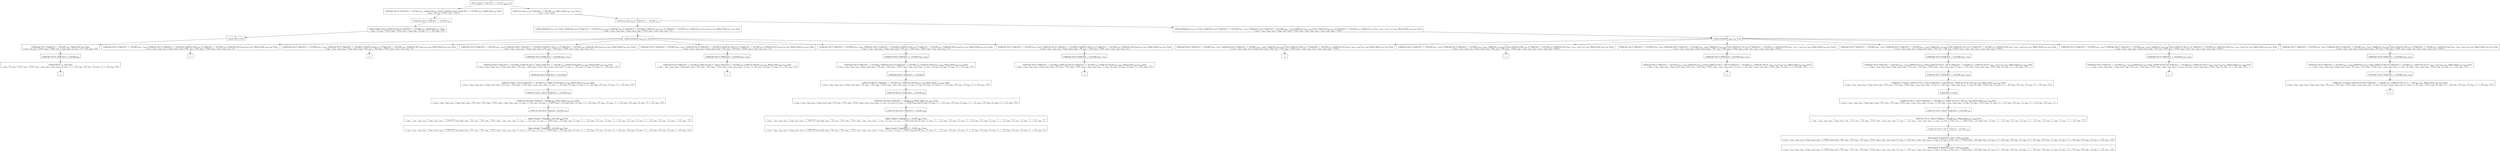 digraph {
    graph [rankdir=TB
          ,bgcolor=transparent];
    node [shape=box
         ,fillcolor=white
         ,style=filled];
    0 [label=<O <BR/> Memo check (C Triple [[] 0 : 1 : [2] [3]]) v<SUB>493</SUB> Trueo>];
    1 [label=<C <BR/> Unfold get One (C Triple [[] 0 : 1 : [2] [3]]) v<SUB>521</SUB>, Unfold isNil v<SUB>521</SUB> Trueo, Unfold get Two (C Triple [[] 0 : 1 : [2] [3]]) v<SUB>522</SUB>, Unfold isNil v<SUB>522</SUB> Trueo <BR/>  [ v<SUB>493</SUB> &rarr; [], v<SUB>519</SUB> &rarr; Trueo, v<SUB>520</SUB> &rarr; Trueo ] >];
    2 [label=<C <BR/> Unfold one_step v<SUB>523</SUB> (C Triple [[] 0 : 1 : [2] [3]]) v<SUB>525</SUB>, Memo check v<SUB>525</SUB> v<SUB>524</SUB> Trueo <BR/>  [ v<SUB>493</SUB> &rarr; v<SUB>523</SUB> : v<SUB>524</SUB> ] >];
    3 [label=<O <BR/> Unfold get One (C Triple [[] 0 : 1 : [2] [3]]) v<SUB>521</SUB>>];
    4 [label=<C <BR/> Unfold isNil [] Trueo, Unfold get Two (C Triple [[] 0 : 1 : [2] [3]]) v<SUB>522</SUB>, Unfold isNil v<SUB>522</SUB> Trueo <BR/>  [ v<SUB>493</SUB> &rarr; [], v<SUB>519</SUB> &rarr; Trueo, v<SUB>520</SUB> &rarr; Trueo, v<SUB>521</SUB> &rarr; v<SUB>526</SUB>, v<SUB>526</SUB> &rarr; [], v<SUB>527</SUB> &rarr; 0 : 1 : [2], v<SUB>528</SUB> &rarr; [3] ] >];
    5 [label=<O <BR/> Unfold isNil [] Trueo>];
    6 [label=<C <BR/> Unfold get Two (C Triple [[] 0 : 1 : [2] [3]]) v<SUB>522</SUB>, Unfold isNil v<SUB>522</SUB> Trueo <BR/>  [ v<SUB>493</SUB> &rarr; [], v<SUB>519</SUB> &rarr; Trueo, v<SUB>520</SUB> &rarr; Trueo, v<SUB>521</SUB> &rarr; v<SUB>526</SUB>, v<SUB>526</SUB> &rarr; [], v<SUB>527</SUB> &rarr; 0 : 1 : [2], v<SUB>528</SUB> &rarr; [3] ] >];
    7 [label=<O <BR/> Unfold get Two (C Triple [[] 0 : 1 : [2] [3]]) v<SUB>522</SUB>>];
    8 [label=<C <BR/> Unfold isNil (0 : 1 : [2]) Trueo <BR/>  [ v<SUB>493</SUB> &rarr; [], v<SUB>519</SUB> &rarr; Trueo, v<SUB>520</SUB> &rarr; Trueo, v<SUB>521</SUB> &rarr; v<SUB>526</SUB>, v<SUB>522</SUB> &rarr; v<SUB>532</SUB>, v<SUB>526</SUB> &rarr; [], v<SUB>527</SUB> &rarr; 0 : 1 : [2], v<SUB>528</SUB> &rarr; [3], v<SUB>531</SUB> &rarr; [], v<SUB>532</SUB> &rarr; 0 : 1 : [2], v<SUB>533</SUB> &rarr; [3] ] >];
    9 [label=<_|_>];
    10 [label=<O <BR/> Unfold one_step v<SUB>523</SUB> (C Triple [[] 0 : 1 : [2] [3]]) v<SUB>525</SUB>>];
    11 [label=<C <BR/> Unfold notEqStick v<SUB>526</SUB> v<SUB>527</SUB> Trueo, Unfold get v<SUB>526</SUB> (C Triple [[] 0 : 1 : [2] [3]]) (v<SUB>530</SUB> : v<SUB>531</SUB>), Unfold get v<SUB>527</SUB> (C Triple [[] 0 : 1 : [2] [3]]) [], Unfold set v<SUB>526</SUB> v<SUB>531</SUB> (C Triple [[] 0 : 1 : [2] [3]]) v<SUB>533</SUB>, Unfold set v<SUB>527</SUB> [v<SUB>530</SUB>] v<SUB>533</SUB> v<SUB>525</SUB>, Memo check v<SUB>525</SUB> v<SUB>524</SUB> Trueo <BR/>  [ v<SUB>493</SUB> &rarr; v<SUB>523</SUB> : v<SUB>524</SUB>, v<SUB>523</SUB> &rarr; (v<SUB>526</SUB>, v<SUB>527</SUB>), v<SUB>528</SUB> &rarr; Trueo, v<SUB>529</SUB> &rarr; v<SUB>530</SUB> : v<SUB>531</SUB>, v<SUB>532</SUB> &rarr; [] ] >];
    12 [label=<C <BR/> Unfold notEqStick v<SUB>526</SUB> v<SUB>527</SUB> Trueo, Unfold get v<SUB>526</SUB> (C Triple [[] 0 : 1 : [2] [3]]) (v<SUB>530</SUB> : v<SUB>531</SUB>), Unfold get v<SUB>527</SUB> (C Triple [[] 0 : 1 : [2] [3]]) (v<SUB>534</SUB> : v<SUB>535</SUB>), Unfold less v<SUB>530</SUB> v<SUB>534</SUB> Trueo, Unfold set v<SUB>526</SUB> v<SUB>531</SUB> (C Triple [[] 0 : 1 : [2] [3]]) v<SUB>537</SUB>, Unfold set v<SUB>527</SUB> (v<SUB>530</SUB> : v<SUB>534</SUB> : v<SUB>535</SUB>) v<SUB>537</SUB> v<SUB>525</SUB>, Memo check v<SUB>525</SUB> v<SUB>524</SUB> Trueo <BR/>  [ v<SUB>493</SUB> &rarr; v<SUB>523</SUB> : v<SUB>524</SUB>, v<SUB>523</SUB> &rarr; (v<SUB>526</SUB>, v<SUB>527</SUB>), v<SUB>528</SUB> &rarr; Trueo, v<SUB>529</SUB> &rarr; v<SUB>530</SUB> : v<SUB>531</SUB>, v<SUB>532</SUB> &rarr; v<SUB>534</SUB> : v<SUB>535</SUB>, v<SUB>536</SUB> &rarr; Trueo ] >];
    13 [label=<O <BR/> Unfold notEqStick v<SUB>526</SUB> v<SUB>527</SUB> Trueo>];
    14 [label=<C <BR/> Unfold get One (C Triple [[] 0 : 1 : [2] [3]]) (v<SUB>530</SUB> : v<SUB>531</SUB>), Unfold get Two (C Triple [[] 0 : 1 : [2] [3]]) [], Unfold set One v<SUB>531</SUB> (C Triple [[] 0 : 1 : [2] [3]]) v<SUB>533</SUB>, Unfold set Two [v<SUB>530</SUB>] v<SUB>533</SUB> v<SUB>525</SUB>, Memo check v<SUB>525</SUB> v<SUB>524</SUB> Trueo <BR/>  [ v<SUB>493</SUB> &rarr; v<SUB>523</SUB> : v<SUB>524</SUB>, v<SUB>523</SUB> &rarr; (v<SUB>526</SUB>, v<SUB>527</SUB>), v<SUB>526</SUB> &rarr; One, v<SUB>527</SUB> &rarr; Two, v<SUB>528</SUB> &rarr; Trueo, v<SUB>529</SUB> &rarr; v<SUB>530</SUB> : v<SUB>531</SUB>, v<SUB>532</SUB> &rarr; [] ] >];
    15 [label=<C <BR/> Unfold get One (C Triple [[] 0 : 1 : [2] [3]]) (v<SUB>530</SUB> : v<SUB>531</SUB>), Unfold get Thr (C Triple [[] 0 : 1 : [2] [3]]) [], Unfold set One v<SUB>531</SUB> (C Triple [[] 0 : 1 : [2] [3]]) v<SUB>533</SUB>, Unfold set Thr [v<SUB>530</SUB>] v<SUB>533</SUB> v<SUB>525</SUB>, Memo check v<SUB>525</SUB> v<SUB>524</SUB> Trueo <BR/>  [ v<SUB>493</SUB> &rarr; v<SUB>523</SUB> : v<SUB>524</SUB>, v<SUB>523</SUB> &rarr; (v<SUB>526</SUB>, v<SUB>527</SUB>), v<SUB>526</SUB> &rarr; One, v<SUB>527</SUB> &rarr; Thr, v<SUB>528</SUB> &rarr; Trueo, v<SUB>529</SUB> &rarr; v<SUB>530</SUB> : v<SUB>531</SUB>, v<SUB>532</SUB> &rarr; [] ] >];
    16 [label=<C <BR/> Unfold get Two (C Triple [[] 0 : 1 : [2] [3]]) (v<SUB>530</SUB> : v<SUB>531</SUB>), Unfold get One (C Triple [[] 0 : 1 : [2] [3]]) [], Unfold set Two v<SUB>531</SUB> (C Triple [[] 0 : 1 : [2] [3]]) v<SUB>533</SUB>, Unfold set One [v<SUB>530</SUB>] v<SUB>533</SUB> v<SUB>525</SUB>, Memo check v<SUB>525</SUB> v<SUB>524</SUB> Trueo <BR/>  [ v<SUB>493</SUB> &rarr; v<SUB>523</SUB> : v<SUB>524</SUB>, v<SUB>523</SUB> &rarr; (v<SUB>526</SUB>, v<SUB>527</SUB>), v<SUB>526</SUB> &rarr; Two, v<SUB>527</SUB> &rarr; One, v<SUB>528</SUB> &rarr; Trueo, v<SUB>529</SUB> &rarr; v<SUB>530</SUB> : v<SUB>531</SUB>, v<SUB>532</SUB> &rarr; [] ] >];
    17 [label=<C <BR/> Unfold get Two (C Triple [[] 0 : 1 : [2] [3]]) (v<SUB>530</SUB> : v<SUB>531</SUB>), Unfold get Thr (C Triple [[] 0 : 1 : [2] [3]]) [], Unfold set Two v<SUB>531</SUB> (C Triple [[] 0 : 1 : [2] [3]]) v<SUB>533</SUB>, Unfold set Thr [v<SUB>530</SUB>] v<SUB>533</SUB> v<SUB>525</SUB>, Memo check v<SUB>525</SUB> v<SUB>524</SUB> Trueo <BR/>  [ v<SUB>493</SUB> &rarr; v<SUB>523</SUB> : v<SUB>524</SUB>, v<SUB>523</SUB> &rarr; (v<SUB>526</SUB>, v<SUB>527</SUB>), v<SUB>526</SUB> &rarr; Two, v<SUB>527</SUB> &rarr; Thr, v<SUB>528</SUB> &rarr; Trueo, v<SUB>529</SUB> &rarr; v<SUB>530</SUB> : v<SUB>531</SUB>, v<SUB>532</SUB> &rarr; [] ] >];
    18 [label=<C <BR/> Unfold get Thr (C Triple [[] 0 : 1 : [2] [3]]) (v<SUB>530</SUB> : v<SUB>531</SUB>), Unfold get One (C Triple [[] 0 : 1 : [2] [3]]) [], Unfold set Thr v<SUB>531</SUB> (C Triple [[] 0 : 1 : [2] [3]]) v<SUB>533</SUB>, Unfold set One [v<SUB>530</SUB>] v<SUB>533</SUB> v<SUB>525</SUB>, Memo check v<SUB>525</SUB> v<SUB>524</SUB> Trueo <BR/>  [ v<SUB>493</SUB> &rarr; v<SUB>523</SUB> : v<SUB>524</SUB>, v<SUB>523</SUB> &rarr; (v<SUB>526</SUB>, v<SUB>527</SUB>), v<SUB>526</SUB> &rarr; Thr, v<SUB>527</SUB> &rarr; One, v<SUB>528</SUB> &rarr; Trueo, v<SUB>529</SUB> &rarr; v<SUB>530</SUB> : v<SUB>531</SUB>, v<SUB>532</SUB> &rarr; [] ] >];
    19 [label=<C <BR/> Unfold get Thr (C Triple [[] 0 : 1 : [2] [3]]) (v<SUB>530</SUB> : v<SUB>531</SUB>), Unfold get Two (C Triple [[] 0 : 1 : [2] [3]]) [], Unfold set Thr v<SUB>531</SUB> (C Triple [[] 0 : 1 : [2] [3]]) v<SUB>533</SUB>, Unfold set Two [v<SUB>530</SUB>] v<SUB>533</SUB> v<SUB>525</SUB>, Memo check v<SUB>525</SUB> v<SUB>524</SUB> Trueo <BR/>  [ v<SUB>493</SUB> &rarr; v<SUB>523</SUB> : v<SUB>524</SUB>, v<SUB>523</SUB> &rarr; (v<SUB>526</SUB>, v<SUB>527</SUB>), v<SUB>526</SUB> &rarr; Thr, v<SUB>527</SUB> &rarr; Two, v<SUB>528</SUB> &rarr; Trueo, v<SUB>529</SUB> &rarr; v<SUB>530</SUB> : v<SUB>531</SUB>, v<SUB>532</SUB> &rarr; [] ] >];
    20 [label=<_|_>];
    21 [label=<_|_>];
    22 [label=<O <BR/> Unfold get Two (C Triple [[] 0 : 1 : [2] [3]]) (v<SUB>530</SUB> : v<SUB>531</SUB>)>];
    23 [label=<C <BR/> Unfold get One (C Triple [[] 0 : 1 : [2] [3]]) [], Unfold set Two (1 : [2]) (C Triple [[] 0 : 1 : [2] [3]]) v<SUB>533</SUB>, Unfold set One [0] v<SUB>533</SUB> v<SUB>525</SUB>, Memo check v<SUB>525</SUB> v<SUB>524</SUB> Trueo <BR/>  [ v<SUB>493</SUB> &rarr; v<SUB>523</SUB> : v<SUB>524</SUB>, v<SUB>523</SUB> &rarr; (v<SUB>526</SUB>, v<SUB>527</SUB>), v<SUB>526</SUB> &rarr; Two, v<SUB>527</SUB> &rarr; One, v<SUB>528</SUB> &rarr; Trueo, v<SUB>529</SUB> &rarr; v<SUB>530</SUB> : v<SUB>531</SUB>, v<SUB>530</SUB> &rarr; 0, v<SUB>531</SUB> &rarr; 1 : [2], v<SUB>532</SUB> &rarr; [], v<SUB>538</SUB> &rarr; [], v<SUB>539</SUB> &rarr; 0 : 1 : [2], v<SUB>540</SUB> &rarr; [3] ] >];
    24 [label=<O <BR/> Unfold get One (C Triple [[] 0 : 1 : [2] [3]]) []>];
    25 [label=<C <BR/> Unfold set Two (1 : [2]) (C Triple [[] 0 : 1 : [2] [3]]) v<SUB>533</SUB>, Unfold set One [0] v<SUB>533</SUB> v<SUB>525</SUB>, Memo check v<SUB>525</SUB> v<SUB>524</SUB> Trueo <BR/>  [ v<SUB>493</SUB> &rarr; v<SUB>523</SUB> : v<SUB>524</SUB>, v<SUB>523</SUB> &rarr; (v<SUB>526</SUB>, v<SUB>527</SUB>), v<SUB>526</SUB> &rarr; Two, v<SUB>527</SUB> &rarr; One, v<SUB>528</SUB> &rarr; Trueo, v<SUB>529</SUB> &rarr; v<SUB>530</SUB> : v<SUB>531</SUB>, v<SUB>530</SUB> &rarr; 0, v<SUB>531</SUB> &rarr; 1 : [2], v<SUB>532</SUB> &rarr; [], v<SUB>538</SUB> &rarr; [], v<SUB>539</SUB> &rarr; 0 : 1 : [2], v<SUB>540</SUB> &rarr; [3], v<SUB>541</SUB> &rarr; [], v<SUB>542</SUB> &rarr; 0 : 1 : [2], v<SUB>543</SUB> &rarr; [3] ] >];
    26 [label=<O <BR/> Unfold set Two (1 : [2]) (C Triple [[] 0 : 1 : [2] [3]]) v<SUB>533</SUB>>];
    27 [label=<C <BR/> Unfold set One [0] (C Triple [[] 1 : [2] [3]]) v<SUB>525</SUB>, Memo check v<SUB>525</SUB> v<SUB>524</SUB> Trueo <BR/>  [ v<SUB>493</SUB> &rarr; v<SUB>523</SUB> : v<SUB>524</SUB>, v<SUB>523</SUB> &rarr; (v<SUB>526</SUB>, v<SUB>527</SUB>), v<SUB>526</SUB> &rarr; Two, v<SUB>527</SUB> &rarr; One, v<SUB>528</SUB> &rarr; Trueo, v<SUB>529</SUB> &rarr; v<SUB>530</SUB> : v<SUB>531</SUB>, v<SUB>530</SUB> &rarr; 0, v<SUB>531</SUB> &rarr; 1 : [2], v<SUB>532</SUB> &rarr; [], v<SUB>533</SUB> &rarr; C Triple [v<SUB>544</SUB> 1 : [2] v<SUB>546</SUB>], v<SUB>538</SUB> &rarr; [], v<SUB>539</SUB> &rarr; 0 : 1 : [2], v<SUB>540</SUB> &rarr; [3], v<SUB>541</SUB> &rarr; [], v<SUB>542</SUB> &rarr; 0 : 1 : [2], v<SUB>543</SUB> &rarr; [3], v<SUB>544</SUB> &rarr; [], v<SUB>545</SUB> &rarr; 0 : 1 : [2], v<SUB>546</SUB> &rarr; [3] ] >];
    28 [label=<O <BR/> Unfold set One [0] (C Triple [[] 1 : [2] [3]]) v<SUB>525</SUB>>];
    29 [label=<C <BR/> Memo check (C Triple [[0] 1 : [2] [3]]) v<SUB>524</SUB> Trueo <BR/>  [ v<SUB>493</SUB> &rarr; v<SUB>523</SUB> : v<SUB>524</SUB>, v<SUB>523</SUB> &rarr; (v<SUB>526</SUB>, v<SUB>527</SUB>), v<SUB>525</SUB> &rarr; C Triple [[0] v<SUB>548</SUB> v<SUB>549</SUB>], v<SUB>526</SUB> &rarr; Two, v<SUB>527</SUB> &rarr; One, v<SUB>528</SUB> &rarr; Trueo, v<SUB>529</SUB> &rarr; v<SUB>530</SUB> : v<SUB>531</SUB>, v<SUB>530</SUB> &rarr; 0, v<SUB>531</SUB> &rarr; 1 : [2], v<SUB>532</SUB> &rarr; [], v<SUB>533</SUB> &rarr; C Triple [v<SUB>544</SUB> 1 : [2] v<SUB>546</SUB>], v<SUB>538</SUB> &rarr; [], v<SUB>539</SUB> &rarr; 0 : 1 : [2], v<SUB>540</SUB> &rarr; [3], v<SUB>541</SUB> &rarr; [], v<SUB>542</SUB> &rarr; 0 : 1 : [2], v<SUB>543</SUB> &rarr; [3], v<SUB>544</SUB> &rarr; [], v<SUB>545</SUB> &rarr; 0 : 1 : [2], v<SUB>546</SUB> &rarr; [3], v<SUB>547</SUB> &rarr; [], v<SUB>548</SUB> &rarr; 1 : [2], v<SUB>549</SUB> &rarr; [3] ] >];
    30 [label=<Leaf <BR/> Memo check (C Triple [[0] 1 : [2] [3]]) v<SUB>524</SUB> Trueo <BR/>  [ v<SUB>493</SUB> &rarr; v<SUB>523</SUB> : v<SUB>524</SUB>, v<SUB>523</SUB> &rarr; (v<SUB>526</SUB>, v<SUB>527</SUB>), v<SUB>525</SUB> &rarr; C Triple [[0] v<SUB>548</SUB> v<SUB>549</SUB>], v<SUB>526</SUB> &rarr; Two, v<SUB>527</SUB> &rarr; One, v<SUB>528</SUB> &rarr; Trueo, v<SUB>529</SUB> &rarr; v<SUB>530</SUB> : v<SUB>531</SUB>, v<SUB>530</SUB> &rarr; 0, v<SUB>531</SUB> &rarr; 1 : [2], v<SUB>532</SUB> &rarr; [], v<SUB>533</SUB> &rarr; C Triple [v<SUB>544</SUB> 1 : [2] v<SUB>546</SUB>], v<SUB>538</SUB> &rarr; [], v<SUB>539</SUB> &rarr; 0 : 1 : [2], v<SUB>540</SUB> &rarr; [3], v<SUB>541</SUB> &rarr; [], v<SUB>542</SUB> &rarr; 0 : 1 : [2], v<SUB>543</SUB> &rarr; [3], v<SUB>544</SUB> &rarr; [], v<SUB>545</SUB> &rarr; 0 : 1 : [2], v<SUB>546</SUB> &rarr; [3], v<SUB>547</SUB> &rarr; [], v<SUB>548</SUB> &rarr; 1 : [2], v<SUB>549</SUB> &rarr; [3] ] >];
    31 [label=<O <BR/> Unfold get Two (C Triple [[] 0 : 1 : [2] [3]]) (v<SUB>530</SUB> : v<SUB>531</SUB>)>];
    32 [label=<C <BR/> Unfold get Thr (C Triple [[] 0 : 1 : [2] [3]]) [], Unfold set Two (1 : [2]) (C Triple [[] 0 : 1 : [2] [3]]) v<SUB>533</SUB>, Unfold set Thr [0] v<SUB>533</SUB> v<SUB>525</SUB>, Memo check v<SUB>525</SUB> v<SUB>524</SUB> Trueo <BR/>  [ v<SUB>493</SUB> &rarr; v<SUB>523</SUB> : v<SUB>524</SUB>, v<SUB>523</SUB> &rarr; (v<SUB>526</SUB>, v<SUB>527</SUB>), v<SUB>526</SUB> &rarr; Two, v<SUB>527</SUB> &rarr; Thr, v<SUB>528</SUB> &rarr; Trueo, v<SUB>529</SUB> &rarr; v<SUB>530</SUB> : v<SUB>531</SUB>, v<SUB>530</SUB> &rarr; 0, v<SUB>531</SUB> &rarr; 1 : [2], v<SUB>532</SUB> &rarr; [], v<SUB>538</SUB> &rarr; [], v<SUB>539</SUB> &rarr; 0 : 1 : [2], v<SUB>540</SUB> &rarr; [3] ] >];
    33 [label=<_|_>];
    34 [label=<O <BR/> Unfold get Thr (C Triple [[] 0 : 1 : [2] [3]]) (v<SUB>530</SUB> : v<SUB>531</SUB>)>];
    35 [label=<C <BR/> Unfold get One (C Triple [[] 0 : 1 : [2] [3]]) [], Unfold set Thr [] (C Triple [[] 0 : 1 : [2] [3]]) v<SUB>533</SUB>, Unfold set One [3] v<SUB>533</SUB> v<SUB>525</SUB>, Memo check v<SUB>525</SUB> v<SUB>524</SUB> Trueo <BR/>  [ v<SUB>493</SUB> &rarr; v<SUB>523</SUB> : v<SUB>524</SUB>, v<SUB>523</SUB> &rarr; (v<SUB>526</SUB>, v<SUB>527</SUB>), v<SUB>526</SUB> &rarr; Thr, v<SUB>527</SUB> &rarr; One, v<SUB>528</SUB> &rarr; Trueo, v<SUB>529</SUB> &rarr; v<SUB>530</SUB> : v<SUB>531</SUB>, v<SUB>530</SUB> &rarr; 3, v<SUB>531</SUB> &rarr; [], v<SUB>532</SUB> &rarr; [], v<SUB>538</SUB> &rarr; [], v<SUB>539</SUB> &rarr; 0 : 1 : [2], v<SUB>540</SUB> &rarr; [3] ] >];
    36 [label=<O <BR/> Unfold get One (C Triple [[] 0 : 1 : [2] [3]]) []>];
    37 [label=<C <BR/> Unfold set Thr [] (C Triple [[] 0 : 1 : [2] [3]]) v<SUB>533</SUB>, Unfold set One [3] v<SUB>533</SUB> v<SUB>525</SUB>, Memo check v<SUB>525</SUB> v<SUB>524</SUB> Trueo <BR/>  [ v<SUB>493</SUB> &rarr; v<SUB>523</SUB> : v<SUB>524</SUB>, v<SUB>523</SUB> &rarr; (v<SUB>526</SUB>, v<SUB>527</SUB>), v<SUB>526</SUB> &rarr; Thr, v<SUB>527</SUB> &rarr; One, v<SUB>528</SUB> &rarr; Trueo, v<SUB>529</SUB> &rarr; v<SUB>530</SUB> : v<SUB>531</SUB>, v<SUB>530</SUB> &rarr; 3, v<SUB>531</SUB> &rarr; [], v<SUB>532</SUB> &rarr; [], v<SUB>538</SUB> &rarr; [], v<SUB>539</SUB> &rarr; 0 : 1 : [2], v<SUB>540</SUB> &rarr; [3], v<SUB>541</SUB> &rarr; [], v<SUB>542</SUB> &rarr; 0 : 1 : [2], v<SUB>543</SUB> &rarr; [3] ] >];
    38 [label=<O <BR/> Unfold set Thr [] (C Triple [[] 0 : 1 : [2] [3]]) v<SUB>533</SUB>>];
    39 [label=<C <BR/> Unfold set One [3] (C Triple [[] 0 : 1 : [2] []]) v<SUB>525</SUB>, Memo check v<SUB>525</SUB> v<SUB>524</SUB> Trueo <BR/>  [ v<SUB>493</SUB> &rarr; v<SUB>523</SUB> : v<SUB>524</SUB>, v<SUB>523</SUB> &rarr; (v<SUB>526</SUB>, v<SUB>527</SUB>), v<SUB>526</SUB> &rarr; Thr, v<SUB>527</SUB> &rarr; One, v<SUB>528</SUB> &rarr; Trueo, v<SUB>529</SUB> &rarr; v<SUB>530</SUB> : v<SUB>531</SUB>, v<SUB>530</SUB> &rarr; 3, v<SUB>531</SUB> &rarr; [], v<SUB>532</SUB> &rarr; [], v<SUB>533</SUB> &rarr; C Triple [v<SUB>544</SUB> v<SUB>545</SUB> []], v<SUB>538</SUB> &rarr; [], v<SUB>539</SUB> &rarr; 0 : 1 : [2], v<SUB>540</SUB> &rarr; [3], v<SUB>541</SUB> &rarr; [], v<SUB>542</SUB> &rarr; 0 : 1 : [2], v<SUB>543</SUB> &rarr; [3], v<SUB>544</SUB> &rarr; [], v<SUB>545</SUB> &rarr; 0 : 1 : [2], v<SUB>546</SUB> &rarr; [3] ] >];
    40 [label=<O <BR/> Unfold set One [3] (C Triple [[] 0 : 1 : [2] []]) v<SUB>525</SUB>>];
    41 [label=<C <BR/> Memo check (C Triple [[3] 0 : 1 : [2] []]) v<SUB>524</SUB> Trueo <BR/>  [ v<SUB>493</SUB> &rarr; v<SUB>523</SUB> : v<SUB>524</SUB>, v<SUB>523</SUB> &rarr; (v<SUB>526</SUB>, v<SUB>527</SUB>), v<SUB>525</SUB> &rarr; C Triple [[3] v<SUB>548</SUB> v<SUB>549</SUB>], v<SUB>526</SUB> &rarr; Thr, v<SUB>527</SUB> &rarr; One, v<SUB>528</SUB> &rarr; Trueo, v<SUB>529</SUB> &rarr; v<SUB>530</SUB> : v<SUB>531</SUB>, v<SUB>530</SUB> &rarr; 3, v<SUB>531</SUB> &rarr; [], v<SUB>532</SUB> &rarr; [], v<SUB>533</SUB> &rarr; C Triple [v<SUB>544</SUB> v<SUB>545</SUB> []], v<SUB>538</SUB> &rarr; [], v<SUB>539</SUB> &rarr; 0 : 1 : [2], v<SUB>540</SUB> &rarr; [3], v<SUB>541</SUB> &rarr; [], v<SUB>542</SUB> &rarr; 0 : 1 : [2], v<SUB>543</SUB> &rarr; [3], v<SUB>544</SUB> &rarr; [], v<SUB>545</SUB> &rarr; 0 : 1 : [2], v<SUB>546</SUB> &rarr; [3], v<SUB>547</SUB> &rarr; [], v<SUB>548</SUB> &rarr; 0 : 1 : [2], v<SUB>549</SUB> &rarr; [] ] >];
    42 [label=<Leaf <BR/> Memo check (C Triple [[3] 0 : 1 : [2] []]) v<SUB>524</SUB> Trueo <BR/>  [ v<SUB>493</SUB> &rarr; v<SUB>523</SUB> : v<SUB>524</SUB>, v<SUB>523</SUB> &rarr; (v<SUB>526</SUB>, v<SUB>527</SUB>), v<SUB>525</SUB> &rarr; C Triple [[3] v<SUB>548</SUB> v<SUB>549</SUB>], v<SUB>526</SUB> &rarr; Thr, v<SUB>527</SUB> &rarr; One, v<SUB>528</SUB> &rarr; Trueo, v<SUB>529</SUB> &rarr; v<SUB>530</SUB> : v<SUB>531</SUB>, v<SUB>530</SUB> &rarr; 3, v<SUB>531</SUB> &rarr; [], v<SUB>532</SUB> &rarr; [], v<SUB>533</SUB> &rarr; C Triple [v<SUB>544</SUB> v<SUB>545</SUB> []], v<SUB>538</SUB> &rarr; [], v<SUB>539</SUB> &rarr; 0 : 1 : [2], v<SUB>540</SUB> &rarr; [3], v<SUB>541</SUB> &rarr; [], v<SUB>542</SUB> &rarr; 0 : 1 : [2], v<SUB>543</SUB> &rarr; [3], v<SUB>544</SUB> &rarr; [], v<SUB>545</SUB> &rarr; 0 : 1 : [2], v<SUB>546</SUB> &rarr; [3], v<SUB>547</SUB> &rarr; [], v<SUB>548</SUB> &rarr; 0 : 1 : [2], v<SUB>549</SUB> &rarr; [] ] >];
    43 [label=<O <BR/> Unfold get Thr (C Triple [[] 0 : 1 : [2] [3]]) (v<SUB>530</SUB> : v<SUB>531</SUB>)>];
    44 [label=<C <BR/> Unfold get Two (C Triple [[] 0 : 1 : [2] [3]]) [], Unfold set Thr [] (C Triple [[] 0 : 1 : [2] [3]]) v<SUB>533</SUB>, Unfold set Two [3] v<SUB>533</SUB> v<SUB>525</SUB>, Memo check v<SUB>525</SUB> v<SUB>524</SUB> Trueo <BR/>  [ v<SUB>493</SUB> &rarr; v<SUB>523</SUB> : v<SUB>524</SUB>, v<SUB>523</SUB> &rarr; (v<SUB>526</SUB>, v<SUB>527</SUB>), v<SUB>526</SUB> &rarr; Thr, v<SUB>527</SUB> &rarr; Two, v<SUB>528</SUB> &rarr; Trueo, v<SUB>529</SUB> &rarr; v<SUB>530</SUB> : v<SUB>531</SUB>, v<SUB>530</SUB> &rarr; 3, v<SUB>531</SUB> &rarr; [], v<SUB>532</SUB> &rarr; [], v<SUB>538</SUB> &rarr; [], v<SUB>539</SUB> &rarr; 0 : 1 : [2], v<SUB>540</SUB> &rarr; [3] ] >];
    45 [label=<_|_>];
    46 [label=<O <BR/> Unfold notEqStick v<SUB>526</SUB> v<SUB>527</SUB> Trueo>];
    47 [label=<C <BR/> Unfold get One (C Triple [[] 0 : 1 : [2] [3]]) (v<SUB>530</SUB> : v<SUB>531</SUB>), Unfold get Two (C Triple [[] 0 : 1 : [2] [3]]) (v<SUB>534</SUB> : v<SUB>535</SUB>), Unfold less v<SUB>530</SUB> v<SUB>534</SUB> Trueo, Unfold set One v<SUB>531</SUB> (C Triple [[] 0 : 1 : [2] [3]]) v<SUB>537</SUB>, Unfold set Two (v<SUB>530</SUB> : v<SUB>534</SUB> : v<SUB>535</SUB>) v<SUB>537</SUB> v<SUB>525</SUB>, Memo check v<SUB>525</SUB> v<SUB>524</SUB> Trueo <BR/>  [ v<SUB>493</SUB> &rarr; v<SUB>523</SUB> : v<SUB>524</SUB>, v<SUB>523</SUB> &rarr; (v<SUB>526</SUB>, v<SUB>527</SUB>), v<SUB>526</SUB> &rarr; One, v<SUB>527</SUB> &rarr; Two, v<SUB>528</SUB> &rarr; Trueo, v<SUB>529</SUB> &rarr; v<SUB>530</SUB> : v<SUB>531</SUB>, v<SUB>532</SUB> &rarr; v<SUB>534</SUB> : v<SUB>535</SUB>, v<SUB>536</SUB> &rarr; Trueo ] >];
    48 [label=<C <BR/> Unfold get One (C Triple [[] 0 : 1 : [2] [3]]) (v<SUB>530</SUB> : v<SUB>531</SUB>), Unfold get Thr (C Triple [[] 0 : 1 : [2] [3]]) (v<SUB>534</SUB> : v<SUB>535</SUB>), Unfold less v<SUB>530</SUB> v<SUB>534</SUB> Trueo, Unfold set One v<SUB>531</SUB> (C Triple [[] 0 : 1 : [2] [3]]) v<SUB>537</SUB>, Unfold set Thr (v<SUB>530</SUB> : v<SUB>534</SUB> : v<SUB>535</SUB>) v<SUB>537</SUB> v<SUB>525</SUB>, Memo check v<SUB>525</SUB> v<SUB>524</SUB> Trueo <BR/>  [ v<SUB>493</SUB> &rarr; v<SUB>523</SUB> : v<SUB>524</SUB>, v<SUB>523</SUB> &rarr; (v<SUB>526</SUB>, v<SUB>527</SUB>), v<SUB>526</SUB> &rarr; One, v<SUB>527</SUB> &rarr; Thr, v<SUB>528</SUB> &rarr; Trueo, v<SUB>529</SUB> &rarr; v<SUB>530</SUB> : v<SUB>531</SUB>, v<SUB>532</SUB> &rarr; v<SUB>534</SUB> : v<SUB>535</SUB>, v<SUB>536</SUB> &rarr; Trueo ] >];
    49 [label=<C <BR/> Unfold get Two (C Triple [[] 0 : 1 : [2] [3]]) (v<SUB>530</SUB> : v<SUB>531</SUB>), Unfold get One (C Triple [[] 0 : 1 : [2] [3]]) (v<SUB>534</SUB> : v<SUB>535</SUB>), Unfold less v<SUB>530</SUB> v<SUB>534</SUB> Trueo, Unfold set Two v<SUB>531</SUB> (C Triple [[] 0 : 1 : [2] [3]]) v<SUB>537</SUB>, Unfold set One (v<SUB>530</SUB> : v<SUB>534</SUB> : v<SUB>535</SUB>) v<SUB>537</SUB> v<SUB>525</SUB>, Memo check v<SUB>525</SUB> v<SUB>524</SUB> Trueo <BR/>  [ v<SUB>493</SUB> &rarr; v<SUB>523</SUB> : v<SUB>524</SUB>, v<SUB>523</SUB> &rarr; (v<SUB>526</SUB>, v<SUB>527</SUB>), v<SUB>526</SUB> &rarr; Two, v<SUB>527</SUB> &rarr; One, v<SUB>528</SUB> &rarr; Trueo, v<SUB>529</SUB> &rarr; v<SUB>530</SUB> : v<SUB>531</SUB>, v<SUB>532</SUB> &rarr; v<SUB>534</SUB> : v<SUB>535</SUB>, v<SUB>536</SUB> &rarr; Trueo ] >];
    50 [label=<C <BR/> Unfold get Two (C Triple [[] 0 : 1 : [2] [3]]) (v<SUB>530</SUB> : v<SUB>531</SUB>), Unfold get Thr (C Triple [[] 0 : 1 : [2] [3]]) (v<SUB>534</SUB> : v<SUB>535</SUB>), Unfold less v<SUB>530</SUB> v<SUB>534</SUB> Trueo, Unfold set Two v<SUB>531</SUB> (C Triple [[] 0 : 1 : [2] [3]]) v<SUB>537</SUB>, Unfold set Thr (v<SUB>530</SUB> : v<SUB>534</SUB> : v<SUB>535</SUB>) v<SUB>537</SUB> v<SUB>525</SUB>, Memo check v<SUB>525</SUB> v<SUB>524</SUB> Trueo <BR/>  [ v<SUB>493</SUB> &rarr; v<SUB>523</SUB> : v<SUB>524</SUB>, v<SUB>523</SUB> &rarr; (v<SUB>526</SUB>, v<SUB>527</SUB>), v<SUB>526</SUB> &rarr; Two, v<SUB>527</SUB> &rarr; Thr, v<SUB>528</SUB> &rarr; Trueo, v<SUB>529</SUB> &rarr; v<SUB>530</SUB> : v<SUB>531</SUB>, v<SUB>532</SUB> &rarr; v<SUB>534</SUB> : v<SUB>535</SUB>, v<SUB>536</SUB> &rarr; Trueo ] >];
    51 [label=<C <BR/> Unfold get Thr (C Triple [[] 0 : 1 : [2] [3]]) (v<SUB>530</SUB> : v<SUB>531</SUB>), Unfold get One (C Triple [[] 0 : 1 : [2] [3]]) (v<SUB>534</SUB> : v<SUB>535</SUB>), Unfold less v<SUB>530</SUB> v<SUB>534</SUB> Trueo, Unfold set Thr v<SUB>531</SUB> (C Triple [[] 0 : 1 : [2] [3]]) v<SUB>537</SUB>, Unfold set One (v<SUB>530</SUB> : v<SUB>534</SUB> : v<SUB>535</SUB>) v<SUB>537</SUB> v<SUB>525</SUB>, Memo check v<SUB>525</SUB> v<SUB>524</SUB> Trueo <BR/>  [ v<SUB>493</SUB> &rarr; v<SUB>523</SUB> : v<SUB>524</SUB>, v<SUB>523</SUB> &rarr; (v<SUB>526</SUB>, v<SUB>527</SUB>), v<SUB>526</SUB> &rarr; Thr, v<SUB>527</SUB> &rarr; One, v<SUB>528</SUB> &rarr; Trueo, v<SUB>529</SUB> &rarr; v<SUB>530</SUB> : v<SUB>531</SUB>, v<SUB>532</SUB> &rarr; v<SUB>534</SUB> : v<SUB>535</SUB>, v<SUB>536</SUB> &rarr; Trueo ] >];
    52 [label=<C <BR/> Unfold get Thr (C Triple [[] 0 : 1 : [2] [3]]) (v<SUB>530</SUB> : v<SUB>531</SUB>), Unfold get Two (C Triple [[] 0 : 1 : [2] [3]]) (v<SUB>534</SUB> : v<SUB>535</SUB>), Unfold less v<SUB>530</SUB> v<SUB>534</SUB> Trueo, Unfold set Thr v<SUB>531</SUB> (C Triple [[] 0 : 1 : [2] [3]]) v<SUB>537</SUB>, Unfold set Two (v<SUB>530</SUB> : v<SUB>534</SUB> : v<SUB>535</SUB>) v<SUB>537</SUB> v<SUB>525</SUB>, Memo check v<SUB>525</SUB> v<SUB>524</SUB> Trueo <BR/>  [ v<SUB>493</SUB> &rarr; v<SUB>523</SUB> : v<SUB>524</SUB>, v<SUB>523</SUB> &rarr; (v<SUB>526</SUB>, v<SUB>527</SUB>), v<SUB>526</SUB> &rarr; Thr, v<SUB>527</SUB> &rarr; Two, v<SUB>528</SUB> &rarr; Trueo, v<SUB>529</SUB> &rarr; v<SUB>530</SUB> : v<SUB>531</SUB>, v<SUB>532</SUB> &rarr; v<SUB>534</SUB> : v<SUB>535</SUB>, v<SUB>536</SUB> &rarr; Trueo ] >];
    53 [label=<_|_>];
    54 [label=<_|_>];
    55 [label=<O <BR/> Unfold get Two (C Triple [[] 0 : 1 : [2] [3]]) (v<SUB>530</SUB> : v<SUB>531</SUB>)>];
    56 [label=<C <BR/> Unfold get One (C Triple [[] 0 : 1 : [2] [3]]) (v<SUB>534</SUB> : v<SUB>535</SUB>), Unfold less 0 v<SUB>534</SUB> Trueo, Unfold set Two (1 : [2]) (C Triple [[] 0 : 1 : [2] [3]]) v<SUB>537</SUB>, Unfold set One (0 : v<SUB>534</SUB> : v<SUB>535</SUB>) v<SUB>537</SUB> v<SUB>525</SUB>, Memo check v<SUB>525</SUB> v<SUB>524</SUB> Trueo <BR/>  [ v<SUB>493</SUB> &rarr; v<SUB>523</SUB> : v<SUB>524</SUB>, v<SUB>523</SUB> &rarr; (v<SUB>526</SUB>, v<SUB>527</SUB>), v<SUB>526</SUB> &rarr; Two, v<SUB>527</SUB> &rarr; One, v<SUB>528</SUB> &rarr; Trueo, v<SUB>529</SUB> &rarr; v<SUB>530</SUB> : v<SUB>531</SUB>, v<SUB>530</SUB> &rarr; 0, v<SUB>531</SUB> &rarr; 1 : [2], v<SUB>532</SUB> &rarr; v<SUB>534</SUB> : v<SUB>535</SUB>, v<SUB>536</SUB> &rarr; Trueo, v<SUB>538</SUB> &rarr; [], v<SUB>539</SUB> &rarr; 0 : 1 : [2], v<SUB>540</SUB> &rarr; [3] ] >];
    57 [label=<_|_>];
    58 [label=<O <BR/> Unfold get Two (C Triple [[] 0 : 1 : [2] [3]]) (v<SUB>530</SUB> : v<SUB>531</SUB>)>];
    59 [label=<C <BR/> Unfold get Thr (C Triple [[] 0 : 1 : [2] [3]]) (v<SUB>534</SUB> : v<SUB>535</SUB>), Unfold less 0 v<SUB>534</SUB> Trueo, Unfold set Two (1 : [2]) (C Triple [[] 0 : 1 : [2] [3]]) v<SUB>537</SUB>, Unfold set Thr (0 : v<SUB>534</SUB> : v<SUB>535</SUB>) v<SUB>537</SUB> v<SUB>525</SUB>, Memo check v<SUB>525</SUB> v<SUB>524</SUB> Trueo <BR/>  [ v<SUB>493</SUB> &rarr; v<SUB>523</SUB> : v<SUB>524</SUB>, v<SUB>523</SUB> &rarr; (v<SUB>526</SUB>, v<SUB>527</SUB>), v<SUB>526</SUB> &rarr; Two, v<SUB>527</SUB> &rarr; Thr, v<SUB>528</SUB> &rarr; Trueo, v<SUB>529</SUB> &rarr; v<SUB>530</SUB> : v<SUB>531</SUB>, v<SUB>530</SUB> &rarr; 0, v<SUB>531</SUB> &rarr; 1 : [2], v<SUB>532</SUB> &rarr; v<SUB>534</SUB> : v<SUB>535</SUB>, v<SUB>536</SUB> &rarr; Trueo, v<SUB>538</SUB> &rarr; [], v<SUB>539</SUB> &rarr; 0 : 1 : [2], v<SUB>540</SUB> &rarr; [3] ] >];
    60 [label=<O <BR/> Unfold get Thr (C Triple [[] 0 : 1 : [2] [3]]) (v<SUB>534</SUB> : v<SUB>535</SUB>)>];
    61 [label=<C <BR/> Unfold less 0 3 Trueo, Unfold set Two (1 : [2]) (C Triple [[] 0 : 1 : [2] [3]]) v<SUB>537</SUB>, Unfold set Thr (0 : [3]) v<SUB>537</SUB> v<SUB>525</SUB>, Memo check v<SUB>525</SUB> v<SUB>524</SUB> Trueo <BR/>  [ v<SUB>493</SUB> &rarr; v<SUB>523</SUB> : v<SUB>524</SUB>, v<SUB>523</SUB> &rarr; (v<SUB>526</SUB>, v<SUB>527</SUB>), v<SUB>526</SUB> &rarr; Two, v<SUB>527</SUB> &rarr; Thr, v<SUB>528</SUB> &rarr; Trueo, v<SUB>529</SUB> &rarr; v<SUB>530</SUB> : v<SUB>531</SUB>, v<SUB>530</SUB> &rarr; 0, v<SUB>531</SUB> &rarr; 1 : [2], v<SUB>532</SUB> &rarr; v<SUB>534</SUB> : v<SUB>535</SUB>, v<SUB>534</SUB> &rarr; 3, v<SUB>535</SUB> &rarr; [], v<SUB>536</SUB> &rarr; Trueo, v<SUB>538</SUB> &rarr; [], v<SUB>539</SUB> &rarr; 0 : 1 : [2], v<SUB>540</SUB> &rarr; [3], v<SUB>541</SUB> &rarr; [], v<SUB>542</SUB> &rarr; 0 : 1 : [2], v<SUB>543</SUB> &rarr; [3] ] >];
    62 [label=<O <BR/> Unfold less 0 3 Trueo>];
    63 [label=<C <BR/> Unfold set Two (1 : [2]) (C Triple [[] 0 : 1 : [2] [3]]) v<SUB>537</SUB>, Unfold set Thr (0 : [3]) v<SUB>537</SUB> v<SUB>525</SUB>, Memo check v<SUB>525</SUB> v<SUB>524</SUB> Trueo <BR/>  [ v<SUB>493</SUB> &rarr; v<SUB>523</SUB> : v<SUB>524</SUB>, v<SUB>523</SUB> &rarr; (v<SUB>526</SUB>, v<SUB>527</SUB>), v<SUB>526</SUB> &rarr; Two, v<SUB>527</SUB> &rarr; Thr, v<SUB>528</SUB> &rarr; Trueo, v<SUB>529</SUB> &rarr; v<SUB>530</SUB> : v<SUB>531</SUB>, v<SUB>530</SUB> &rarr; 0, v<SUB>531</SUB> &rarr; 1 : [2], v<SUB>532</SUB> &rarr; v<SUB>534</SUB> : v<SUB>535</SUB>, v<SUB>534</SUB> &rarr; 3, v<SUB>535</SUB> &rarr; [], v<SUB>536</SUB> &rarr; Trueo, v<SUB>538</SUB> &rarr; [], v<SUB>539</SUB> &rarr; 0 : 1 : [2], v<SUB>540</SUB> &rarr; [3], v<SUB>541</SUB> &rarr; [], v<SUB>542</SUB> &rarr; 0 : 1 : [2], v<SUB>543</SUB> &rarr; [3], v<SUB>544</SUB> &rarr; 2 ] >];
    64 [label=<O <BR/> Unfold set Two (1 : [2]) (C Triple [[] 0 : 1 : [2] [3]]) v<SUB>537</SUB>>];
    65 [label=<C <BR/> Unfold set Thr (0 : [3]) (C Triple [[] 1 : [2] [3]]) v<SUB>525</SUB>, Memo check v<SUB>525</SUB> v<SUB>524</SUB> Trueo <BR/>  [ v<SUB>493</SUB> &rarr; v<SUB>523</SUB> : v<SUB>524</SUB>, v<SUB>523</SUB> &rarr; (v<SUB>526</SUB>, v<SUB>527</SUB>), v<SUB>526</SUB> &rarr; Two, v<SUB>527</SUB> &rarr; Thr, v<SUB>528</SUB> &rarr; Trueo, v<SUB>529</SUB> &rarr; v<SUB>530</SUB> : v<SUB>531</SUB>, v<SUB>530</SUB> &rarr; 0, v<SUB>531</SUB> &rarr; 1 : [2], v<SUB>532</SUB> &rarr; v<SUB>534</SUB> : v<SUB>535</SUB>, v<SUB>534</SUB> &rarr; 3, v<SUB>535</SUB> &rarr; [], v<SUB>536</SUB> &rarr; Trueo, v<SUB>537</SUB> &rarr; C Triple [v<SUB>546</SUB> 1 : [2] v<SUB>548</SUB>], v<SUB>538</SUB> &rarr; [], v<SUB>539</SUB> &rarr; 0 : 1 : [2], v<SUB>540</SUB> &rarr; [3], v<SUB>541</SUB> &rarr; [], v<SUB>542</SUB> &rarr; 0 : 1 : [2], v<SUB>543</SUB> &rarr; [3], v<SUB>544</SUB> &rarr; 2, v<SUB>546</SUB> &rarr; [], v<SUB>547</SUB> &rarr; 0 : 1 : [2], v<SUB>548</SUB> &rarr; [3] ] >];
    66 [label=<O <BR/> Unfold set Thr (0 : [3]) (C Triple [[] 1 : [2] [3]]) v<SUB>525</SUB>>];
    67 [label=<C <BR/> Memo check (C Triple [[] 1 : [2] 0 : [3]]) v<SUB>524</SUB> Trueo <BR/>  [ v<SUB>493</SUB> &rarr; v<SUB>523</SUB> : v<SUB>524</SUB>, v<SUB>523</SUB> &rarr; (v<SUB>526</SUB>, v<SUB>527</SUB>), v<SUB>525</SUB> &rarr; C Triple [v<SUB>549</SUB> v<SUB>550</SUB> 0 : [3]], v<SUB>526</SUB> &rarr; Two, v<SUB>527</SUB> &rarr; Thr, v<SUB>528</SUB> &rarr; Trueo, v<SUB>529</SUB> &rarr; v<SUB>530</SUB> : v<SUB>531</SUB>, v<SUB>530</SUB> &rarr; 0, v<SUB>531</SUB> &rarr; 1 : [2], v<SUB>532</SUB> &rarr; v<SUB>534</SUB> : v<SUB>535</SUB>, v<SUB>534</SUB> &rarr; 3, v<SUB>535</SUB> &rarr; [], v<SUB>536</SUB> &rarr; Trueo, v<SUB>537</SUB> &rarr; C Triple [v<SUB>546</SUB> 1 : [2] v<SUB>548</SUB>], v<SUB>538</SUB> &rarr; [], v<SUB>539</SUB> &rarr; 0 : 1 : [2], v<SUB>540</SUB> &rarr; [3], v<SUB>541</SUB> &rarr; [], v<SUB>542</SUB> &rarr; 0 : 1 : [2], v<SUB>543</SUB> &rarr; [3], v<SUB>544</SUB> &rarr; 2, v<SUB>546</SUB> &rarr; [], v<SUB>547</SUB> &rarr; 0 : 1 : [2], v<SUB>548</SUB> &rarr; [3], v<SUB>549</SUB> &rarr; [], v<SUB>550</SUB> &rarr; 1 : [2], v<SUB>551</SUB> &rarr; [3] ] >];
    68 [label=<Leaf <BR/> Memo check (C Triple [[] 1 : [2] 0 : [3]]) v<SUB>524</SUB> Trueo <BR/>  [ v<SUB>493</SUB> &rarr; v<SUB>523</SUB> : v<SUB>524</SUB>, v<SUB>523</SUB> &rarr; (v<SUB>526</SUB>, v<SUB>527</SUB>), v<SUB>525</SUB> &rarr; C Triple [v<SUB>549</SUB> v<SUB>550</SUB> 0 : [3]], v<SUB>526</SUB> &rarr; Two, v<SUB>527</SUB> &rarr; Thr, v<SUB>528</SUB> &rarr; Trueo, v<SUB>529</SUB> &rarr; v<SUB>530</SUB> : v<SUB>531</SUB>, v<SUB>530</SUB> &rarr; 0, v<SUB>531</SUB> &rarr; 1 : [2], v<SUB>532</SUB> &rarr; v<SUB>534</SUB> : v<SUB>535</SUB>, v<SUB>534</SUB> &rarr; 3, v<SUB>535</SUB> &rarr; [], v<SUB>536</SUB> &rarr; Trueo, v<SUB>537</SUB> &rarr; C Triple [v<SUB>546</SUB> 1 : [2] v<SUB>548</SUB>], v<SUB>538</SUB> &rarr; [], v<SUB>539</SUB> &rarr; 0 : 1 : [2], v<SUB>540</SUB> &rarr; [3], v<SUB>541</SUB> &rarr; [], v<SUB>542</SUB> &rarr; 0 : 1 : [2], v<SUB>543</SUB> &rarr; [3], v<SUB>544</SUB> &rarr; 2, v<SUB>546</SUB> &rarr; [], v<SUB>547</SUB> &rarr; 0 : 1 : [2], v<SUB>548</SUB> &rarr; [3], v<SUB>549</SUB> &rarr; [], v<SUB>550</SUB> &rarr; 1 : [2], v<SUB>551</SUB> &rarr; [3] ] >];
    69 [label=<O <BR/> Unfold get Thr (C Triple [[] 0 : 1 : [2] [3]]) (v<SUB>530</SUB> : v<SUB>531</SUB>)>];
    70 [label=<C <BR/> Unfold get One (C Triple [[] 0 : 1 : [2] [3]]) (v<SUB>534</SUB> : v<SUB>535</SUB>), Unfold less 3 v<SUB>534</SUB> Trueo, Unfold set Thr [] (C Triple [[] 0 : 1 : [2] [3]]) v<SUB>537</SUB>, Unfold set One (3 : v<SUB>534</SUB> : v<SUB>535</SUB>) v<SUB>537</SUB> v<SUB>525</SUB>, Memo check v<SUB>525</SUB> v<SUB>524</SUB> Trueo <BR/>  [ v<SUB>493</SUB> &rarr; v<SUB>523</SUB> : v<SUB>524</SUB>, v<SUB>523</SUB> &rarr; (v<SUB>526</SUB>, v<SUB>527</SUB>), v<SUB>526</SUB> &rarr; Thr, v<SUB>527</SUB> &rarr; One, v<SUB>528</SUB> &rarr; Trueo, v<SUB>529</SUB> &rarr; v<SUB>530</SUB> : v<SUB>531</SUB>, v<SUB>530</SUB> &rarr; 3, v<SUB>531</SUB> &rarr; [], v<SUB>532</SUB> &rarr; v<SUB>534</SUB> : v<SUB>535</SUB>, v<SUB>536</SUB> &rarr; Trueo, v<SUB>538</SUB> &rarr; [], v<SUB>539</SUB> &rarr; 0 : 1 : [2], v<SUB>540</SUB> &rarr; [3] ] >];
    71 [label=<_|_>];
    72 [label=<O <BR/> Unfold get Thr (C Triple [[] 0 : 1 : [2] [3]]) (v<SUB>530</SUB> : v<SUB>531</SUB>)>];
    73 [label=<C <BR/> Unfold get Two (C Triple [[] 0 : 1 : [2] [3]]) (v<SUB>534</SUB> : v<SUB>535</SUB>), Unfold less 3 v<SUB>534</SUB> Trueo, Unfold set Thr [] (C Triple [[] 0 : 1 : [2] [3]]) v<SUB>537</SUB>, Unfold set Two (3 : v<SUB>534</SUB> : v<SUB>535</SUB>) v<SUB>537</SUB> v<SUB>525</SUB>, Memo check v<SUB>525</SUB> v<SUB>524</SUB> Trueo <BR/>  [ v<SUB>493</SUB> &rarr; v<SUB>523</SUB> : v<SUB>524</SUB>, v<SUB>523</SUB> &rarr; (v<SUB>526</SUB>, v<SUB>527</SUB>), v<SUB>526</SUB> &rarr; Thr, v<SUB>527</SUB> &rarr; Two, v<SUB>528</SUB> &rarr; Trueo, v<SUB>529</SUB> &rarr; v<SUB>530</SUB> : v<SUB>531</SUB>, v<SUB>530</SUB> &rarr; 3, v<SUB>531</SUB> &rarr; [], v<SUB>532</SUB> &rarr; v<SUB>534</SUB> : v<SUB>535</SUB>, v<SUB>536</SUB> &rarr; Trueo, v<SUB>538</SUB> &rarr; [], v<SUB>539</SUB> &rarr; 0 : 1 : [2], v<SUB>540</SUB> &rarr; [3] ] >];
    74 [label=<O <BR/> Unfold get Two (C Triple [[] 0 : 1 : [2] [3]]) (v<SUB>534</SUB> : v<SUB>535</SUB>)>];
    75 [label=<C <BR/> Unfold less 3 0 Trueo, Unfold set Thr [] (C Triple [[] 0 : 1 : [2] [3]]) v<SUB>537</SUB>, Unfold set Two (3 : 0 : 1 : [2]) v<SUB>537</SUB> v<SUB>525</SUB>, Memo check v<SUB>525</SUB> v<SUB>524</SUB> Trueo <BR/>  [ v<SUB>493</SUB> &rarr; v<SUB>523</SUB> : v<SUB>524</SUB>, v<SUB>523</SUB> &rarr; (v<SUB>526</SUB>, v<SUB>527</SUB>), v<SUB>526</SUB> &rarr; Thr, v<SUB>527</SUB> &rarr; Two, v<SUB>528</SUB> &rarr; Trueo, v<SUB>529</SUB> &rarr; v<SUB>530</SUB> : v<SUB>531</SUB>, v<SUB>530</SUB> &rarr; 3, v<SUB>531</SUB> &rarr; [], v<SUB>532</SUB> &rarr; v<SUB>534</SUB> : v<SUB>535</SUB>, v<SUB>534</SUB> &rarr; 0, v<SUB>535</SUB> &rarr; 1 : [2], v<SUB>536</SUB> &rarr; Trueo, v<SUB>538</SUB> &rarr; [], v<SUB>539</SUB> &rarr; 0 : 1 : [2], v<SUB>540</SUB> &rarr; [3], v<SUB>541</SUB> &rarr; [], v<SUB>542</SUB> &rarr; 0 : 1 : [2], v<SUB>543</SUB> &rarr; [3] ] >];
    76 [label=<_|_>];
    0 -> 1 [label=""];
    0 -> 2 [label=""];
    1 -> 3 [label=""];
    2 -> 10 [label=""];
    3 -> 4 [label=""];
    4 -> 5 [label=""];
    5 -> 6 [label=""];
    6 -> 7 [label=""];
    7 -> 8 [label=""];
    8 -> 9 [label=""];
    10 -> 11 [label=""];
    10 -> 12 [label=""];
    11 -> 13 [label=""];
    12 -> 46 [label=""];
    13 -> 14 [label=""];
    13 -> 15 [label=""];
    13 -> 16 [label=""];
    13 -> 17 [label=""];
    13 -> 18 [label=""];
    13 -> 19 [label=""];
    14 -> 20 [label=""];
    15 -> 21 [label=""];
    16 -> 22 [label=""];
    17 -> 31 [label=""];
    18 -> 34 [label=""];
    19 -> 43 [label=""];
    22 -> 23 [label=""];
    23 -> 24 [label=""];
    24 -> 25 [label=""];
    25 -> 26 [label=""];
    26 -> 27 [label=""];
    27 -> 28 [label=""];
    28 -> 29 [label=""];
    29 -> 30 [label=""];
    31 -> 32 [label=""];
    32 -> 33 [label=""];
    34 -> 35 [label=""];
    35 -> 36 [label=""];
    36 -> 37 [label=""];
    37 -> 38 [label=""];
    38 -> 39 [label=""];
    39 -> 40 [label=""];
    40 -> 41 [label=""];
    41 -> 42 [label=""];
    43 -> 44 [label=""];
    44 -> 45 [label=""];
    46 -> 47 [label=""];
    46 -> 48 [label=""];
    46 -> 49 [label=""];
    46 -> 50 [label=""];
    46 -> 51 [label=""];
    46 -> 52 [label=""];
    47 -> 53 [label=""];
    48 -> 54 [label=""];
    49 -> 55 [label=""];
    50 -> 58 [label=""];
    51 -> 69 [label=""];
    52 -> 72 [label=""];
    55 -> 56 [label=""];
    56 -> 57 [label=""];
    58 -> 59 [label=""];
    59 -> 60 [label=""];
    60 -> 61 [label=""];
    61 -> 62 [label=""];
    62 -> 63 [label=""];
    63 -> 64 [label=""];
    64 -> 65 [label=""];
    65 -> 66 [label=""];
    66 -> 67 [label=""];
    67 -> 68 [label=""];
    69 -> 70 [label=""];
    70 -> 71 [label=""];
    72 -> 73 [label=""];
    73 -> 74 [label=""];
    74 -> 75 [label=""];
    75 -> 76 [label=""];
}